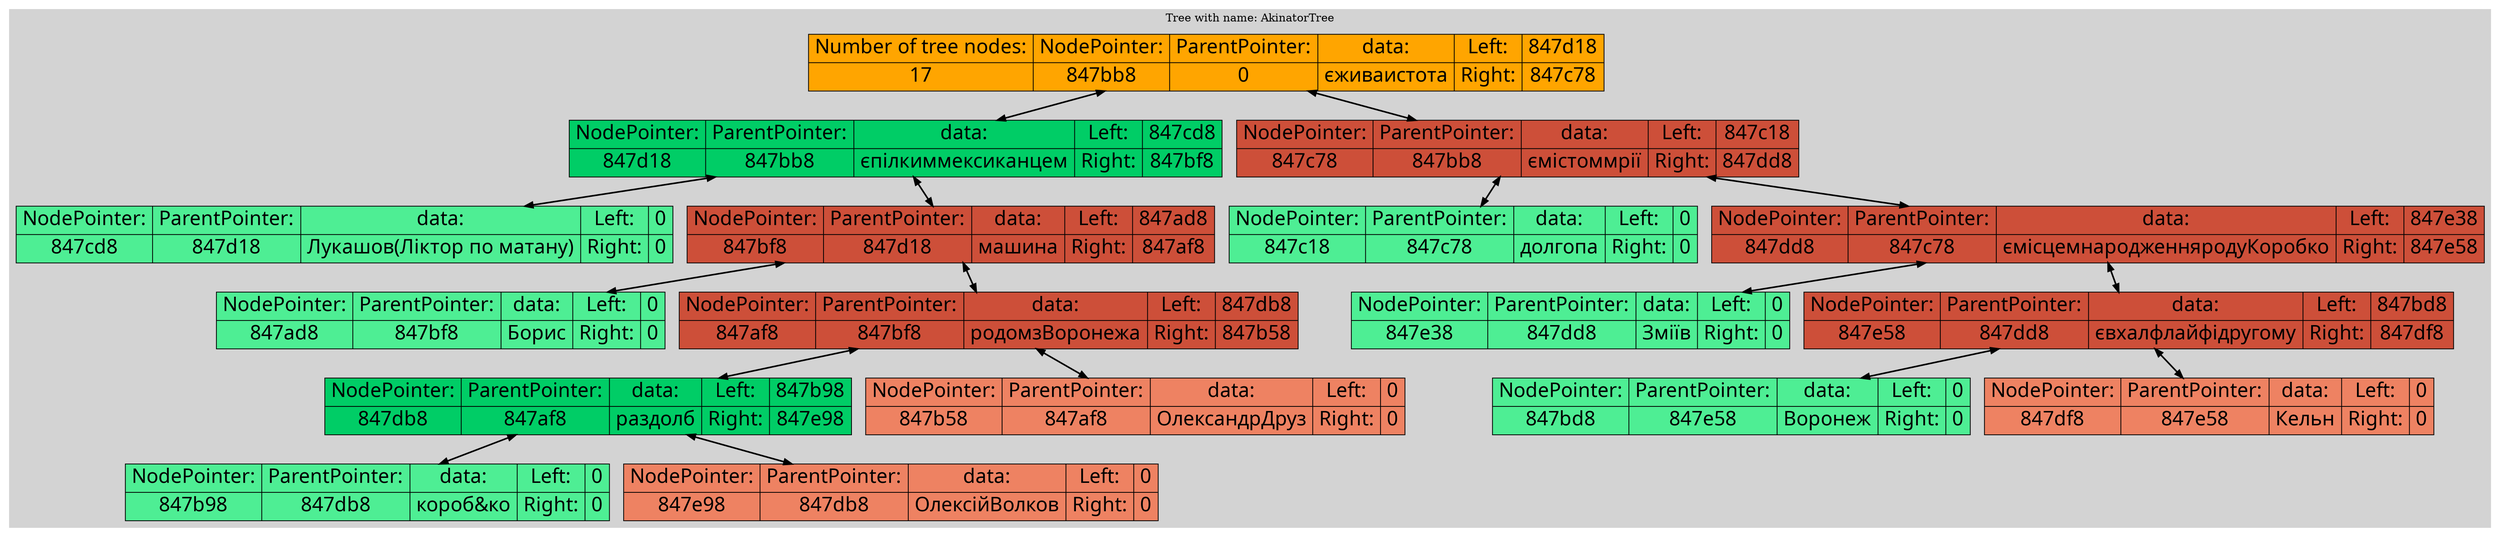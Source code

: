 digraph G{
node [fontname="Lobster", fontsize=25];
rankdir=HR;
subgraph clusterlist {
style=filled;
color=lightgrey;
8682424 [shape=record, label="{Number of tree nodes: | 17} | {NodePointer:  | 847bb8} | {ParentPointer: | 0} | {data: | є жива истота} | {Left: | Right:} | {847d18 | 847c78}",style="filled",fillcolor="orange"];
8682424->8682776[dir="both";style="bold"];
8682424->8682616[dir="both";style="bold"];
8682616 [shape=record, label="{NodePointer:  | 847c78} | {ParentPointer: | 847bb8} | {data: | є містом мрії} | {Left: | Right:} | {847c18 | 847dd8}",style="filled",fillcolor="tomato3"];
8682616->8682520[dir="both";style="bold"];
8682616->8682968[dir="both";style="bold"];
8682968 [shape=record, label="{NodePointer:  | 847dd8} | {ParentPointer: | 847c78} | {data: | є місцем народження роду Коробко} | {Left: | Right:} | {847e38 | 847e58}",style="filled",fillcolor="tomato3"];
8682968->8683064[dir="both";style="bold"];
8682968->8683096[dir="both";style="bold"];
8683096 [shape=record, label="{NodePointer:  | 847e58} | {ParentPointer: | 847dd8} | {data: | є в халф лайфі другому} | {Left: | Right:} | {847bd8 | 847df8}",style="filled",fillcolor="tomato3"];
8683096->8682456[dir="both";style="bold"];
8683096->8683000[dir="both";style="bold"];
8683000 [shape=record, label="{NodePointer:  | 847df8} | {ParentPointer: | 847e58} | {data: | Кельн} | {Left: | Right:} | {0 | 0}",style="filled",fillcolor="salmon2"];
8682456 [shape=record, label="{NodePointer:  | 847bd8} | {ParentPointer: | 847e58} | {data: | Воронеж} | {Left: | Right:} | {0 | 0}",style="filled",fillcolor="seagreen2"];
8683064 [shape=record, label="{NodePointer:  | 847e38} | {ParentPointer: | 847dd8} | {data: | Зміїв} | {Left: | Right:} | {0 | 0}",style="filled",fillcolor="seagreen2"];
8682520 [shape=record, label="{NodePointer:  | 847c18} | {ParentPointer: | 847c78} | {data: | долгопа} | {Left: | Right:} | {0 | 0}",style="filled",fillcolor="seagreen2"];
8682776 [shape=record, label="{NodePointer:  | 847d18} | {ParentPointer: | 847bb8} | {data: | є пілким мексиканцем} | {Left: | Right:} | {847cd8 | 847bf8}",style="filled",fillcolor="springgreen3"];
8682776->8682712[dir="both";style="bold"];
8682776->8682488[dir="both";style="bold"];
8682488 [shape=record, label="{NodePointer:  | 847bf8} | {ParentPointer: | 847d18} | {data: | машина} | {Left: | Right:} | {847ad8 | 847af8}",style="filled",fillcolor="tomato3"];
8682488->8682200[dir="both";style="bold"];
8682488->8682232[dir="both";style="bold"];
8682232 [shape=record, label="{NodePointer:  | 847af8} | {ParentPointer: | 847bf8} | {data: | родом з Воронежа} | {Left: | Right:} | {847db8 | 847b58}",style="filled",fillcolor="tomato3"];
8682232->8682936[dir="both";style="bold"];
8682232->8682328[dir="both";style="bold"];
8682328 [shape=record, label="{NodePointer:  | 847b58} | {ParentPointer: | 847af8} | {data: | Олександр Друз} | {Left: | Right:} | {0 | 0}",style="filled",fillcolor="salmon2"];
8682936 [shape=record, label="{NodePointer:  | 847db8} | {ParentPointer: | 847af8} | {data: | раздолб} | {Left: | Right:} | {847b98 | 847e98}",style="filled",fillcolor="springgreen3"];
8682936->8682392[dir="both";style="bold"];
8682936->8683160[dir="both";style="bold"];
8683160 [shape=record, label="{NodePointer:  | 847e98} | {ParentPointer: | 847db8} | {data: | Олексій Волков} | {Left: | Right:} | {0 | 0}",style="filled",fillcolor="salmon2"];
8682392 [shape=record, label="{NodePointer:  | 847b98} | {ParentPointer: | 847db8} | {data: | короб&ко} | {Left: | Right:} | {0 | 0}",style="filled",fillcolor="seagreen2"];
8682200 [shape=record, label="{NodePointer:  | 847ad8} | {ParentPointer: | 847bf8} | {data: | Борис} | {Left: | Right:} | {0 | 0}",style="filled",fillcolor="seagreen2"];
8682712 [shape=record, label="{NodePointer:  | 847cd8} | {ParentPointer: | 847d18} | {data: | Лукашов(Ліктор по матану)} | {Left: | Right:} | {0 | 0}",style="filled",fillcolor="seagreen2"];
label = "Tree with name: AkinatorTree"}
}
